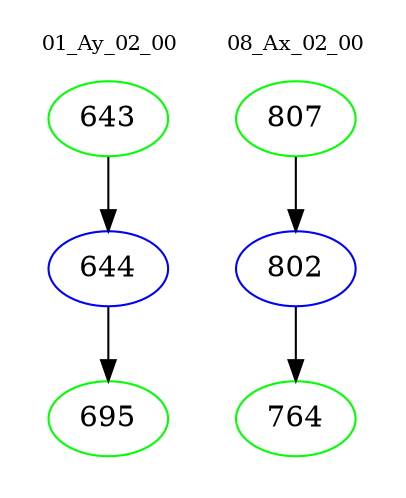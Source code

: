 digraph{
subgraph cluster_0 {
color = white
label = "01_Ay_02_00";
fontsize=10;
T0_643 [label="643", color="green"]
T0_643 -> T0_644 [color="black"]
T0_644 [label="644", color="blue"]
T0_644 -> T0_695 [color="black"]
T0_695 [label="695", color="green"]
}
subgraph cluster_1 {
color = white
label = "08_Ax_02_00";
fontsize=10;
T1_807 [label="807", color="green"]
T1_807 -> T1_802 [color="black"]
T1_802 [label="802", color="blue"]
T1_802 -> T1_764 [color="black"]
T1_764 [label="764", color="green"]
}
}
